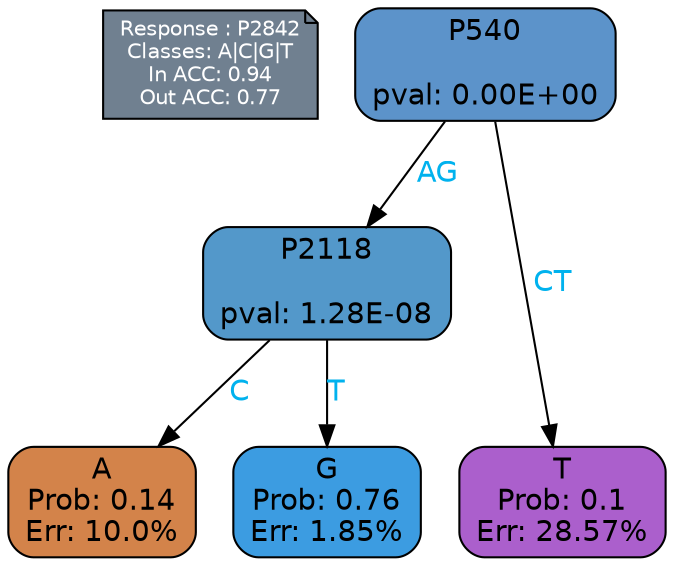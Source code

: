 digraph Tree {
node [shape=box, style="filled, rounded", color="black", fontname=helvetica] ;
graph [ranksep=equally, splines=polylines, bgcolor=transparent, dpi=600] ;
edge [fontname=helvetica] ;
LEGEND [label="Response : P2842
Classes: A|C|G|T
In ACC: 0.94
Out ACC: 0.77
",shape=note,align=left,style=filled,fillcolor="slategray",fontcolor="white",fontsize=10];1 [label="P540

pval: 0.00E+00", fillcolor="#5c93ca"] ;
2 [label="P2118

pval: 1.28E-08", fillcolor="#5398ca"] ;
3 [label="A
Prob: 0.14
Err: 10.0%", fillcolor="#d3834a"] ;
4 [label="G
Prob: 0.76
Err: 1.85%", fillcolor="#3c9ce1"] ;
5 [label="T
Prob: 0.1
Err: 28.57%", fillcolor="#ab5fcc"] ;
1 -> 2 [label="AG",fontcolor=deepskyblue2] ;
1 -> 5 [label="CT",fontcolor=deepskyblue2] ;
2 -> 3 [label="C",fontcolor=deepskyblue2] ;
2 -> 4 [label="T",fontcolor=deepskyblue2] ;
{rank = same; 3;4;5;}{rank = same; LEGEND;1;}}